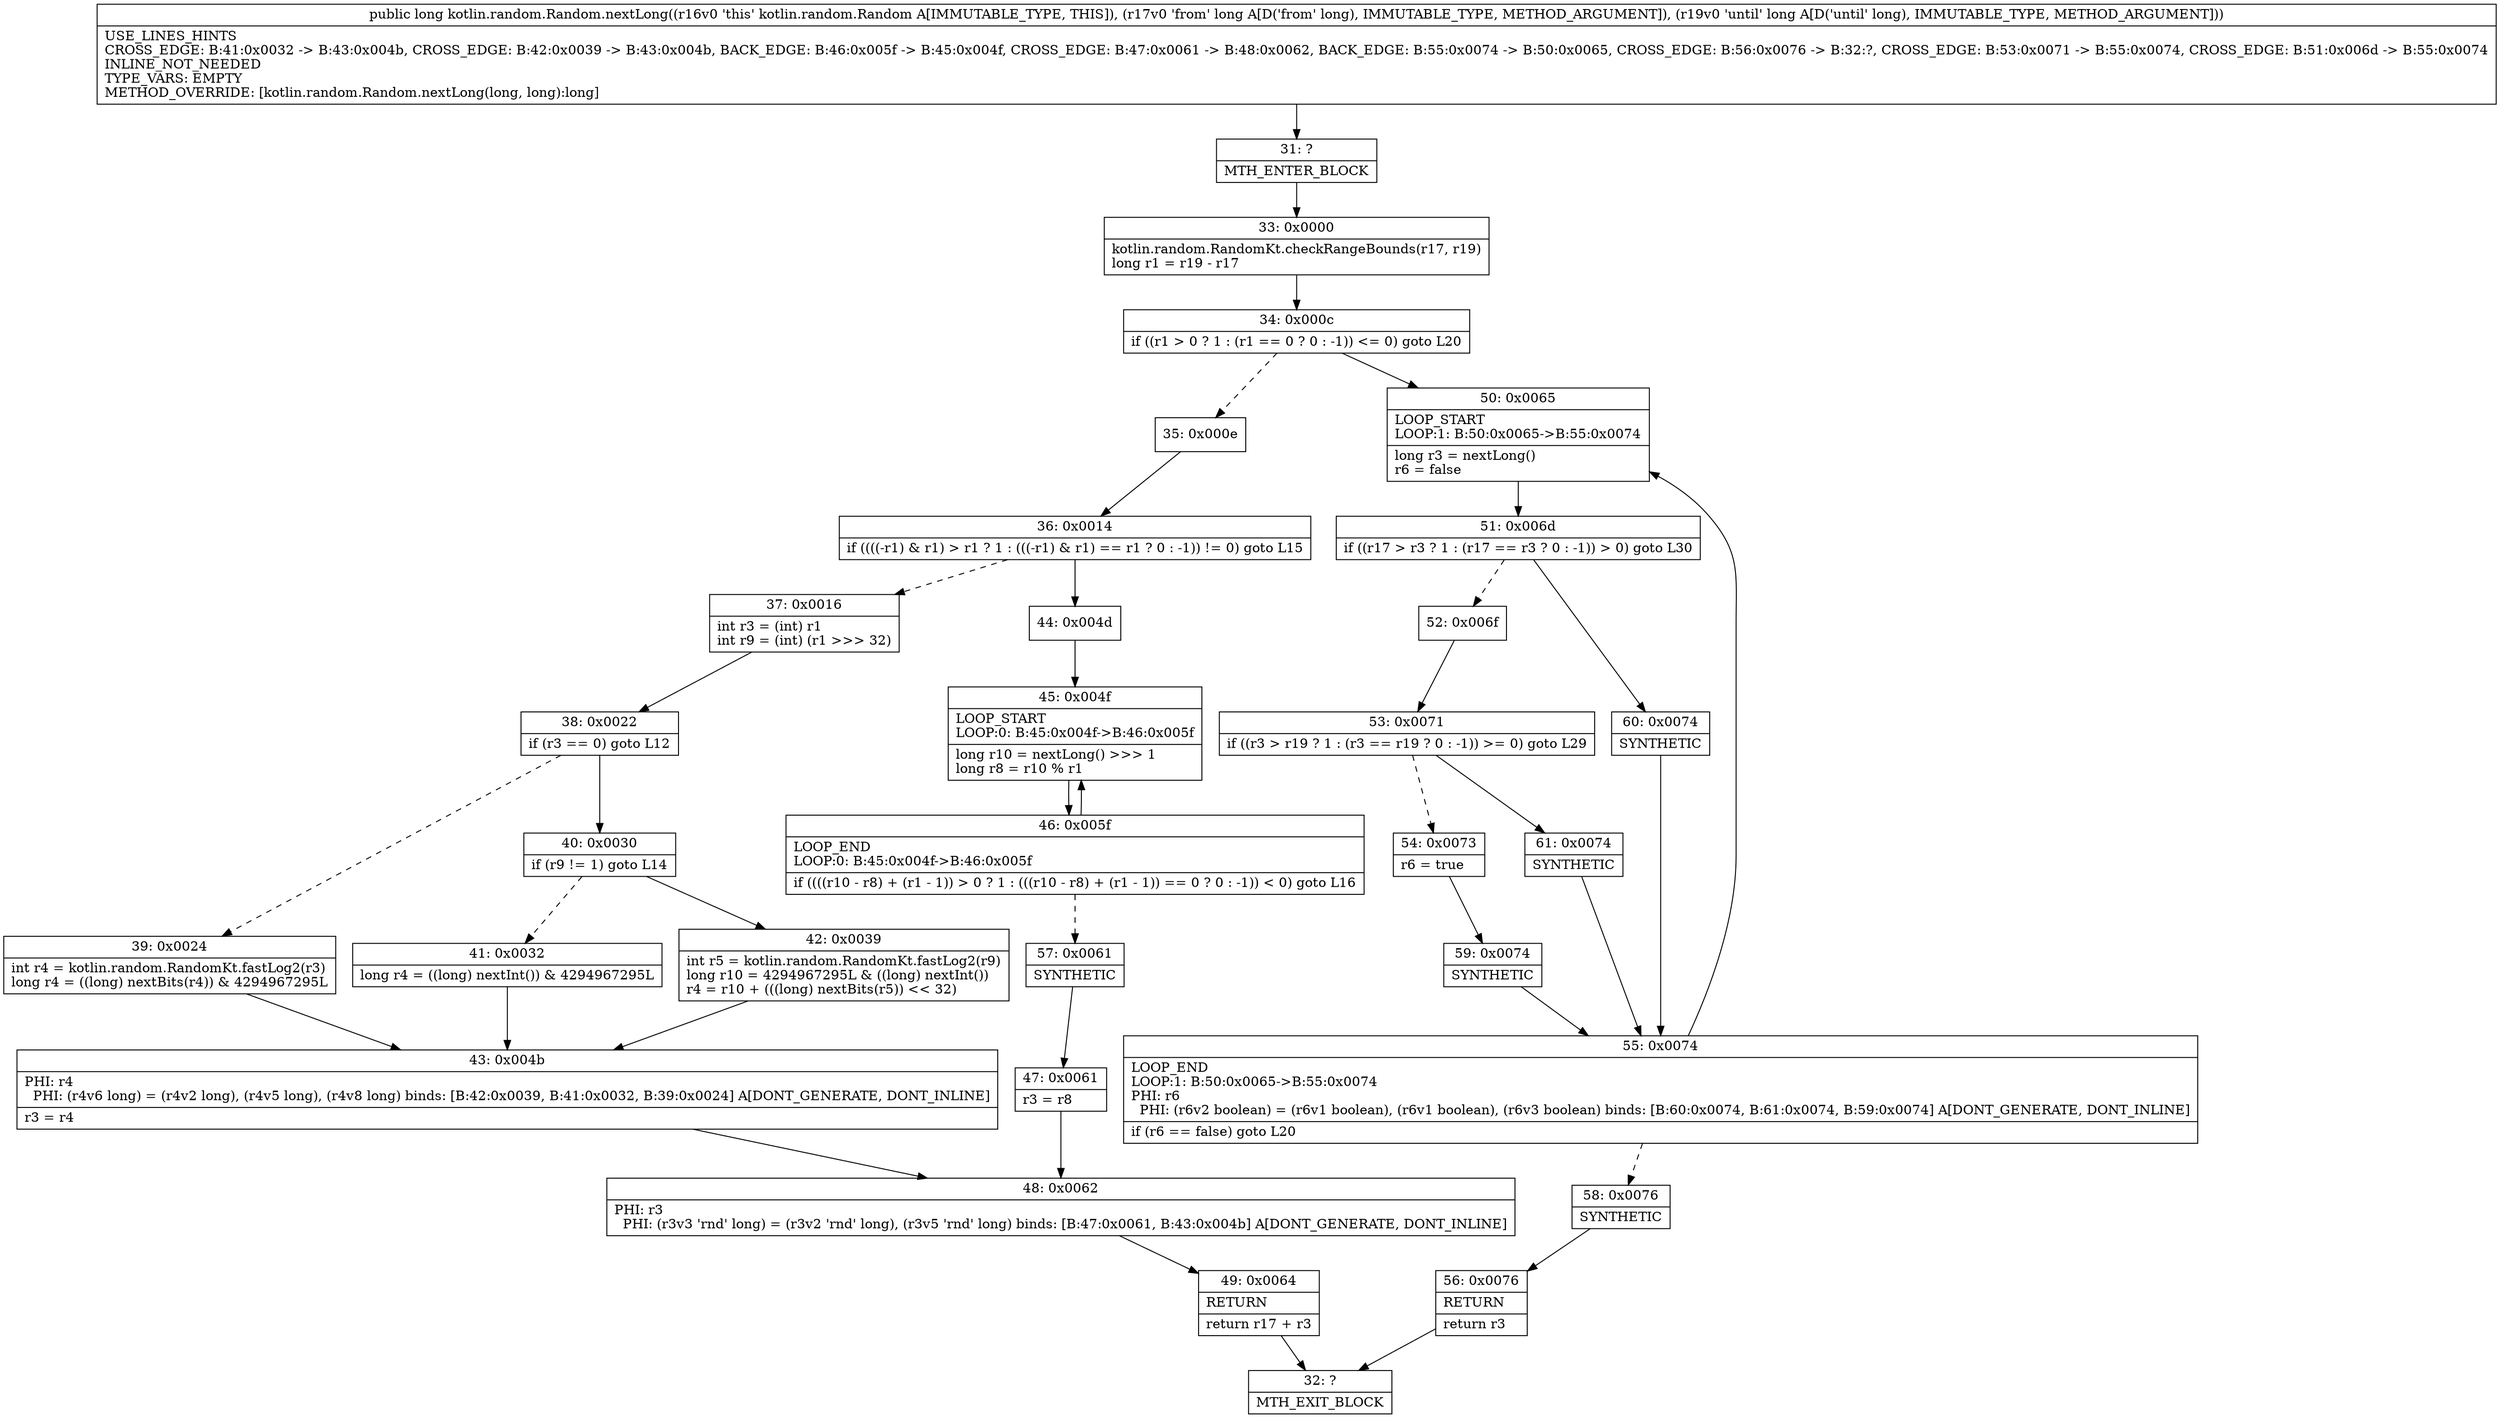 digraph "CFG forkotlin.random.Random.nextLong(JJ)J" {
Node_31 [shape=record,label="{31\:\ ?|MTH_ENTER_BLOCK\l}"];
Node_33 [shape=record,label="{33\:\ 0x0000|kotlin.random.RandomKt.checkRangeBounds(r17, r19)\llong r1 = r19 \- r17\l}"];
Node_34 [shape=record,label="{34\:\ 0x000c|if ((r1 \> 0 ? 1 : (r1 == 0 ? 0 : \-1)) \<= 0) goto L20\l}"];
Node_35 [shape=record,label="{35\:\ 0x000e}"];
Node_36 [shape=record,label="{36\:\ 0x0014|if ((((\-r1) & r1) \> r1 ? 1 : (((\-r1) & r1) == r1 ? 0 : \-1)) != 0) goto L15\l}"];
Node_37 [shape=record,label="{37\:\ 0x0016|int r3 = (int) r1\lint r9 = (int) (r1 \>\>\> 32)\l}"];
Node_38 [shape=record,label="{38\:\ 0x0022|if (r3 == 0) goto L12\l}"];
Node_39 [shape=record,label="{39\:\ 0x0024|int r4 = kotlin.random.RandomKt.fastLog2(r3)\llong r4 = ((long) nextBits(r4)) & 4294967295L\l}"];
Node_43 [shape=record,label="{43\:\ 0x004b|PHI: r4 \l  PHI: (r4v6 long) = (r4v2 long), (r4v5 long), (r4v8 long) binds: [B:42:0x0039, B:41:0x0032, B:39:0x0024] A[DONT_GENERATE, DONT_INLINE]\l|r3 = r4\l}"];
Node_48 [shape=record,label="{48\:\ 0x0062|PHI: r3 \l  PHI: (r3v3 'rnd' long) = (r3v2 'rnd' long), (r3v5 'rnd' long) binds: [B:47:0x0061, B:43:0x004b] A[DONT_GENERATE, DONT_INLINE]\l}"];
Node_49 [shape=record,label="{49\:\ 0x0064|RETURN\l|return r17 + r3\l}"];
Node_32 [shape=record,label="{32\:\ ?|MTH_EXIT_BLOCK\l}"];
Node_40 [shape=record,label="{40\:\ 0x0030|if (r9 != 1) goto L14\l}"];
Node_41 [shape=record,label="{41\:\ 0x0032|long r4 = ((long) nextInt()) & 4294967295L\l}"];
Node_42 [shape=record,label="{42\:\ 0x0039|int r5 = kotlin.random.RandomKt.fastLog2(r9)\llong r10 = 4294967295L & ((long) nextInt())\lr4 = r10 + (((long) nextBits(r5)) \<\< 32)\l}"];
Node_44 [shape=record,label="{44\:\ 0x004d}"];
Node_45 [shape=record,label="{45\:\ 0x004f|LOOP_START\lLOOP:0: B:45:0x004f\-\>B:46:0x005f\l|long r10 = nextLong() \>\>\> 1\llong r8 = r10 % r1\l}"];
Node_46 [shape=record,label="{46\:\ 0x005f|LOOP_END\lLOOP:0: B:45:0x004f\-\>B:46:0x005f\l|if ((((r10 \- r8) + (r1 \- 1)) \> 0 ? 1 : (((r10 \- r8) + (r1 \- 1)) == 0 ? 0 : \-1)) \< 0) goto L16\l}"];
Node_57 [shape=record,label="{57\:\ 0x0061|SYNTHETIC\l}"];
Node_47 [shape=record,label="{47\:\ 0x0061|r3 = r8\l}"];
Node_50 [shape=record,label="{50\:\ 0x0065|LOOP_START\lLOOP:1: B:50:0x0065\-\>B:55:0x0074\l|long r3 = nextLong()\lr6 = false\l}"];
Node_51 [shape=record,label="{51\:\ 0x006d|if ((r17 \> r3 ? 1 : (r17 == r3 ? 0 : \-1)) \> 0) goto L30\l}"];
Node_52 [shape=record,label="{52\:\ 0x006f}"];
Node_53 [shape=record,label="{53\:\ 0x0071|if ((r3 \> r19 ? 1 : (r3 == r19 ? 0 : \-1)) \>= 0) goto L29\l}"];
Node_54 [shape=record,label="{54\:\ 0x0073|r6 = true\l}"];
Node_59 [shape=record,label="{59\:\ 0x0074|SYNTHETIC\l}"];
Node_55 [shape=record,label="{55\:\ 0x0074|LOOP_END\lLOOP:1: B:50:0x0065\-\>B:55:0x0074\lPHI: r6 \l  PHI: (r6v2 boolean) = (r6v1 boolean), (r6v1 boolean), (r6v3 boolean) binds: [B:60:0x0074, B:61:0x0074, B:59:0x0074] A[DONT_GENERATE, DONT_INLINE]\l|if (r6 == false) goto L20\l}"];
Node_58 [shape=record,label="{58\:\ 0x0076|SYNTHETIC\l}"];
Node_56 [shape=record,label="{56\:\ 0x0076|RETURN\l|return r3\l}"];
Node_61 [shape=record,label="{61\:\ 0x0074|SYNTHETIC\l}"];
Node_60 [shape=record,label="{60\:\ 0x0074|SYNTHETIC\l}"];
MethodNode[shape=record,label="{public long kotlin.random.Random.nextLong((r16v0 'this' kotlin.random.Random A[IMMUTABLE_TYPE, THIS]), (r17v0 'from' long A[D('from' long), IMMUTABLE_TYPE, METHOD_ARGUMENT]), (r19v0 'until' long A[D('until' long), IMMUTABLE_TYPE, METHOD_ARGUMENT]))  | USE_LINES_HINTS\lCROSS_EDGE: B:41:0x0032 \-\> B:43:0x004b, CROSS_EDGE: B:42:0x0039 \-\> B:43:0x004b, BACK_EDGE: B:46:0x005f \-\> B:45:0x004f, CROSS_EDGE: B:47:0x0061 \-\> B:48:0x0062, BACK_EDGE: B:55:0x0074 \-\> B:50:0x0065, CROSS_EDGE: B:56:0x0076 \-\> B:32:?, CROSS_EDGE: B:53:0x0071 \-\> B:55:0x0074, CROSS_EDGE: B:51:0x006d \-\> B:55:0x0074\lINLINE_NOT_NEEDED\lTYPE_VARS: EMPTY\lMETHOD_OVERRIDE: [kotlin.random.Random.nextLong(long, long):long]\l}"];
MethodNode -> Node_31;Node_31 -> Node_33;
Node_33 -> Node_34;
Node_34 -> Node_35[style=dashed];
Node_34 -> Node_50;
Node_35 -> Node_36;
Node_36 -> Node_37[style=dashed];
Node_36 -> Node_44;
Node_37 -> Node_38;
Node_38 -> Node_39[style=dashed];
Node_38 -> Node_40;
Node_39 -> Node_43;
Node_43 -> Node_48;
Node_48 -> Node_49;
Node_49 -> Node_32;
Node_40 -> Node_41[style=dashed];
Node_40 -> Node_42;
Node_41 -> Node_43;
Node_42 -> Node_43;
Node_44 -> Node_45;
Node_45 -> Node_46;
Node_46 -> Node_45;
Node_46 -> Node_57[style=dashed];
Node_57 -> Node_47;
Node_47 -> Node_48;
Node_50 -> Node_51;
Node_51 -> Node_52[style=dashed];
Node_51 -> Node_60;
Node_52 -> Node_53;
Node_53 -> Node_54[style=dashed];
Node_53 -> Node_61;
Node_54 -> Node_59;
Node_59 -> Node_55;
Node_55 -> Node_50;
Node_55 -> Node_58[style=dashed];
Node_58 -> Node_56;
Node_56 -> Node_32;
Node_61 -> Node_55;
Node_60 -> Node_55;
}

